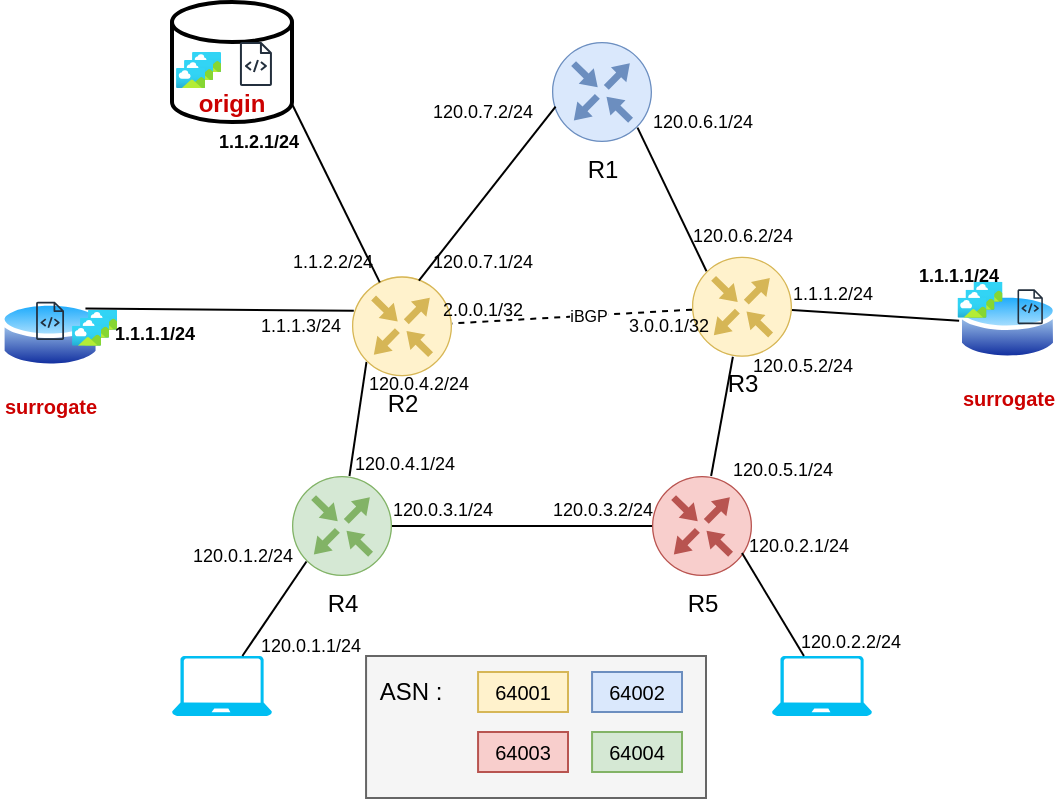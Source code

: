 <mxfile version="24.8.6">
  <diagram name="Page-1" id="sa3ymXvd7jjZQVC8KvQ6">
    <mxGraphModel dx="402" dy="269" grid="1" gridSize="10" guides="1" tooltips="1" connect="1" arrows="1" fold="1" page="1" pageScale="1" pageWidth="827" pageHeight="1169" math="0" shadow="0">
      <root>
        <mxCell id="0" />
        <mxCell id="1" parent="0" />
        <mxCell id="0biuD_gMba5-ZeGTAxBz-9" value="" style="rounded=0;whiteSpace=wrap;html=1;fillColor=#f5f5f5;fontColor=#333333;strokeColor=#666666;" parent="1" vertex="1">
          <mxGeometry x="307.03" y="340" width="169.97" height="71" as="geometry" />
        </mxCell>
        <mxCell id="DSF0JdCFXwAlsFwlsIC3-1" value="R4" style="sketch=0;points=[[0.5,0,0],[1,0.5,0],[0.5,1,0],[0,0.5,0],[0.145,0.145,0],[0.856,0.145,0],[0.855,0.856,0],[0.145,0.855,0]];verticalLabelPosition=bottom;html=1;verticalAlign=top;aspect=fixed;align=center;pointerEvents=1;shape=mxgraph.cisco19.rect;prIcon=router;fillColor=#d5e8d4;strokeColor=#82b366;" parent="1" vertex="1">
          <mxGeometry x="270" y="250" width="50" height="50" as="geometry" />
        </mxCell>
        <mxCell id="DSF0JdCFXwAlsFwlsIC3-2" value="R5" style="sketch=0;points=[[0.5,0,0],[1,0.5,0],[0.5,1,0],[0,0.5,0],[0.145,0.145,0],[0.856,0.145,0],[0.855,0.856,0],[0.145,0.855,0]];verticalLabelPosition=bottom;html=1;verticalAlign=top;aspect=fixed;align=center;pointerEvents=1;shape=mxgraph.cisco19.rect;prIcon=router;fillColor=#f8cecc;strokeColor=#b85450;" parent="1" vertex="1">
          <mxGeometry x="450" y="250" width="50" height="50" as="geometry" />
        </mxCell>
        <mxCell id="DSF0JdCFXwAlsFwlsIC3-4" value="&lt;font color=&quot;#cc0000&quot; style=&quot;font-size: 10px;&quot;&gt;&lt;b&gt;surrogate&lt;/b&gt;&lt;/font&gt;" style="image;aspect=fixed;perimeter=ellipsePerimeter;html=1;align=center;shadow=0;dashed=0;spacingTop=3;image=img/lib/active_directory/database.svg;" parent="1" vertex="1">
          <mxGeometry x="124.04" y="160.82" width="50" height="37" as="geometry" />
        </mxCell>
        <mxCell id="DSF0JdCFXwAlsFwlsIC3-5" value="&lt;font color=&quot;#cc0000&quot; style=&quot;font-size: 10px;&quot;&gt;&lt;b&gt;surrogate&lt;/b&gt;&lt;/font&gt;" style="image;aspect=fixed;perimeter=ellipsePerimeter;html=1;align=center;shadow=0;dashed=0;spacingTop=3;image=img/lib/active_directory/database.svg;imageBackground=none;" parent="1" vertex="1">
          <mxGeometry x="602.73" y="156.82" width="50" height="37" as="geometry" />
        </mxCell>
        <mxCell id="DSF0JdCFXwAlsFwlsIC3-8" value="&lt;b&gt;&lt;font color=&quot;#cc0000&quot;&gt;origin&lt;/font&gt;&lt;/b&gt;" style="strokeWidth=2;html=1;shape=mxgraph.flowchart.database;whiteSpace=wrap;verticalAlign=bottom;" parent="1" vertex="1">
          <mxGeometry x="210" y="13.0" width="60" height="60" as="geometry" />
        </mxCell>
        <mxCell id="DSF0JdCFXwAlsFwlsIC3-9" value="R1" style="sketch=0;points=[[0.5,0,0],[1,0.5,0],[0.5,1,0],[0,0.5,0],[0.145,0.145,0],[0.856,0.145,0],[0.855,0.856,0],[0.145,0.855,0]];verticalLabelPosition=bottom;html=1;verticalAlign=top;aspect=fixed;align=center;pointerEvents=1;shape=mxgraph.cisco19.rect;prIcon=router;fillColor=#dae8fc;strokeColor=#6c8ebf;" parent="1" vertex="1">
          <mxGeometry x="400" y="33" width="50" height="50" as="geometry" />
        </mxCell>
        <mxCell id="DSF0JdCFXwAlsFwlsIC3-23" style="edgeStyle=orthogonalEdgeStyle;rounded=0;orthogonalLoop=1;jettySize=auto;html=1;entryX=0;entryY=0.5;entryDx=0;entryDy=0;entryPerimeter=0;endArrow=none;endFill=0;" parent="1" source="DSF0JdCFXwAlsFwlsIC3-1" target="DSF0JdCFXwAlsFwlsIC3-2" edge="1">
          <mxGeometry relative="1" as="geometry" />
        </mxCell>
        <mxCell id="DSF0JdCFXwAlsFwlsIC3-26" value="" style="sketch=0;outlineConnect=0;fontColor=#232F3E;gradientColor=none;fillColor=#232F3D;strokeColor=none;dashed=0;verticalLabelPosition=bottom;verticalAlign=top;align=center;html=1;fontSize=12;fontStyle=0;aspect=fixed;pointerEvents=1;shape=mxgraph.aws4.source_code;" parent="1" vertex="1">
          <mxGeometry x="142.03" y="162.82" width="14.01" height="19.18" as="geometry" />
        </mxCell>
        <mxCell id="DSF0JdCFXwAlsFwlsIC3-27" value="" style="sketch=0;outlineConnect=0;fontColor=#232F3E;gradientColor=none;fillColor=#232F3D;strokeColor=none;dashed=0;verticalLabelPosition=bottom;verticalAlign=top;align=center;html=1;fontSize=12;fontStyle=0;aspect=fixed;pointerEvents=1;shape=mxgraph.aws4.source_code;" parent="1" vertex="1">
          <mxGeometry x="632.73" y="156.66" width="12.73" height="17.42" as="geometry" />
        </mxCell>
        <mxCell id="DSF0JdCFXwAlsFwlsIC3-28" value="" style="verticalLabelPosition=bottom;html=1;verticalAlign=top;align=center;strokeColor=none;fillColor=#00BEF2;shape=mxgraph.azure.laptop;pointerEvents=1;" parent="1" vertex="1">
          <mxGeometry x="210" y="340" width="50" height="30" as="geometry" />
        </mxCell>
        <mxCell id="DSF0JdCFXwAlsFwlsIC3-29" value="" style="verticalLabelPosition=bottom;html=1;verticalAlign=top;align=center;strokeColor=none;fillColor=#00BEF2;shape=mxgraph.azure.laptop;pointerEvents=1;" parent="1" vertex="1">
          <mxGeometry x="510" y="340" width="50" height="30" as="geometry" />
        </mxCell>
        <mxCell id="DSF0JdCFXwAlsFwlsIC3-30" style="rounded=0;orthogonalLoop=1;jettySize=auto;html=1;entryX=0.9;entryY=0.771;entryDx=0;entryDy=0;entryPerimeter=0;endArrow=none;endFill=0;" parent="1" source="DSF0JdCFXwAlsFwlsIC3-29" target="DSF0JdCFXwAlsFwlsIC3-2" edge="1">
          <mxGeometry relative="1" as="geometry" />
        </mxCell>
        <mxCell id="DSF0JdCFXwAlsFwlsIC3-31" style="rounded=0;orthogonalLoop=1;jettySize=auto;html=1;entryX=0.145;entryY=0.855;entryDx=0;entryDy=0;entryPerimeter=0;endArrow=none;endFill=0;" parent="1" source="DSF0JdCFXwAlsFwlsIC3-28" target="DSF0JdCFXwAlsFwlsIC3-1" edge="1">
          <mxGeometry relative="1" as="geometry" />
        </mxCell>
        <mxCell id="DSF0JdCFXwAlsFwlsIC3-34" value="" style="sketch=0;outlineConnect=0;fontColor=#232F3E;gradientColor=none;fillColor=#232F3D;strokeColor=none;dashed=0;verticalLabelPosition=bottom;verticalAlign=top;align=center;html=1;fontSize=12;fontStyle=0;aspect=fixed;pointerEvents=1;shape=mxgraph.aws4.source_code;" parent="1" vertex="1">
          <mxGeometry x="243.93" y="33" width="16.07" height="22" as="geometry" />
        </mxCell>
        <mxCell id="DSF0JdCFXwAlsFwlsIC3-35" value="" style="image;aspect=fixed;html=1;points=[];align=center;fontSize=12;image=img/lib/azure2/general/Image.svg;" parent="1" vertex="1">
          <mxGeometry x="220.0" y="38" width="14.55" height="10" as="geometry" />
        </mxCell>
        <mxCell id="DSF0JdCFXwAlsFwlsIC3-36" value="" style="image;aspect=fixed;html=1;points=[];align=center;fontSize=12;image=img/lib/azure2/general/Image.svg;" parent="1" vertex="1">
          <mxGeometry x="216.0" y="42" width="14.55" height="10" as="geometry" />
        </mxCell>
        <mxCell id="DSF0JdCFXwAlsFwlsIC3-37" value="" style="image;aspect=fixed;html=1;points=[];align=center;fontSize=12;image=img/lib/azure2/general/Image.svg;" parent="1" vertex="1">
          <mxGeometry x="212" y="46" width="14.55" height="10" as="geometry" />
        </mxCell>
        <mxCell id="DSF0JdCFXwAlsFwlsIC3-38" value="" style="image;aspect=fixed;html=1;points=[];align=center;fontSize=12;image=img/lib/azure2/general/Image.svg;" parent="1" vertex="1">
          <mxGeometry x="610.73" y="152.82" width="14.55" height="10" as="geometry" />
        </mxCell>
        <mxCell id="DSF0JdCFXwAlsFwlsIC3-39" value="" style="image;aspect=fixed;html=1;points=[];align=center;fontSize=12;image=img/lib/azure2/general/Image.svg;" parent="1" vertex="1">
          <mxGeometry x="606.73" y="156.82" width="14.55" height="10" as="geometry" />
        </mxCell>
        <mxCell id="DSF0JdCFXwAlsFwlsIC3-40" value="" style="image;aspect=fixed;html=1;points=[];align=center;fontSize=12;image=img/lib/azure2/general/Image.svg;" parent="1" vertex="1">
          <mxGeometry x="602.73" y="160.82" width="14.55" height="10" as="geometry" />
        </mxCell>
        <mxCell id="DSF0JdCFXwAlsFwlsIC3-41" value="" style="image;aspect=fixed;html=1;points=[];align=center;fontSize=12;image=img/lib/azure2/general/Image.svg;" parent="1" vertex="1">
          <mxGeometry x="168.0" y="166.82" width="14.55" height="10" as="geometry" />
        </mxCell>
        <mxCell id="DSF0JdCFXwAlsFwlsIC3-42" value="" style="image;aspect=fixed;html=1;points=[];align=center;fontSize=12;image=img/lib/azure2/general/Image.svg;" parent="1" vertex="1">
          <mxGeometry x="164.0" y="170.82" width="14.55" height="10" as="geometry" />
        </mxCell>
        <mxCell id="DSF0JdCFXwAlsFwlsIC3-43" value="" style="image;aspect=fixed;html=1;points=[];align=center;fontSize=12;image=img/lib/azure2/general/Image.svg;" parent="1" vertex="1">
          <mxGeometry x="160.0" y="174.82" width="14.55" height="10" as="geometry" />
        </mxCell>
        <mxCell id="DSF0JdCFXwAlsFwlsIC3-44" value="&lt;font style=&quot;font-size: 9px;&quot;&gt;120.0.1.1/24&lt;/font&gt;" style="text;html=1;align=center;verticalAlign=middle;resizable=0;points=[];autosize=1;strokeColor=none;fillColor=none;fontSize=9;" parent="1" vertex="1">
          <mxGeometry x="243.96" y="325" width="70" height="20" as="geometry" />
        </mxCell>
        <mxCell id="DSF0JdCFXwAlsFwlsIC3-45" value="&lt;font style=&quot;font-size: 9px;&quot;&gt;120.0.1.2/24&lt;/font&gt;" style="text;html=1;align=center;verticalAlign=middle;resizable=0;points=[];autosize=1;strokeColor=none;fillColor=none;fontSize=9;" parent="1" vertex="1">
          <mxGeometry x="210" y="280" width="70" height="20" as="geometry" />
        </mxCell>
        <mxCell id="DSF0JdCFXwAlsFwlsIC3-46" value="&lt;font style=&quot;font-size: 9px;&quot;&gt;120.0.2.1/24&lt;/font&gt;" style="text;html=1;align=center;verticalAlign=middle;resizable=0;points=[];autosize=1;strokeColor=none;fillColor=none;fontSize=9;" parent="1" vertex="1">
          <mxGeometry x="488.08" y="275" width="70" height="20" as="geometry" />
        </mxCell>
        <mxCell id="DSF0JdCFXwAlsFwlsIC3-47" value="&lt;font style=&quot;font-size: 9px;&quot;&gt;120.0.2.2/24&lt;/font&gt;" style="text;html=1;align=center;verticalAlign=middle;resizable=0;points=[];autosize=1;strokeColor=none;fillColor=none;fontSize=9;" parent="1" vertex="1">
          <mxGeometry x="514" y="323" width="70" height="20" as="geometry" />
        </mxCell>
        <mxCell id="DSF0JdCFXwAlsFwlsIC3-48" value="&lt;font style=&quot;font-size: 9px;&quot;&gt;120.0.3.1/24&lt;/font&gt;" style="text;html=1;align=center;verticalAlign=middle;resizable=0;points=[];autosize=1;strokeColor=none;fillColor=none;fontSize=9;" parent="1" vertex="1">
          <mxGeometry x="310.03" y="257" width="70" height="20" as="geometry" />
        </mxCell>
        <mxCell id="DSF0JdCFXwAlsFwlsIC3-49" value="&lt;font style=&quot;font-size: 9px;&quot;&gt;120.0.3.2/24&lt;/font&gt;" style="text;html=1;align=center;verticalAlign=middle;resizable=0;points=[];autosize=1;strokeColor=none;fillColor=none;fontSize=9;" parent="1" vertex="1">
          <mxGeometry x="390" y="257" width="70" height="20" as="geometry" />
        </mxCell>
        <mxCell id="DSF0JdCFXwAlsFwlsIC3-53" style="rounded=0;orthogonalLoop=1;jettySize=auto;html=1;endArrow=none;endFill=0;" parent="1" source="DSF0JdCFXwAlsFwlsIC3-50" target="DSF0JdCFXwAlsFwlsIC3-2" edge="1">
          <mxGeometry relative="1" as="geometry" />
        </mxCell>
        <mxCell id="FCGqkRjF3n-NjVn0pTt9-3" style="rounded=0;orthogonalLoop=1;jettySize=auto;html=1;endArrow=none;endFill=0;dashed=1;" edge="1" parent="1" source="DSF0JdCFXwAlsFwlsIC3-50" target="DSF0JdCFXwAlsFwlsIC3-55">
          <mxGeometry relative="1" as="geometry" />
        </mxCell>
        <mxCell id="FCGqkRjF3n-NjVn0pTt9-4" value="&lt;font style=&quot;font-size: 8px;&quot;&gt;iBGP&lt;/font&gt;" style="edgeLabel;html=1;align=center;verticalAlign=middle;resizable=0;points=[];" vertex="1" connectable="0" parent="FCGqkRjF3n-NjVn0pTt9-3">
          <mxGeometry x="-0.134" y="-1" relative="1" as="geometry">
            <mxPoint as="offset" />
          </mxGeometry>
        </mxCell>
        <mxCell id="DSF0JdCFXwAlsFwlsIC3-50" value="R3" style="sketch=0;points=[[0.5,0,0],[1,0.5,0],[0.5,1,0],[0,0.5,0],[0.145,0.145,0],[0.856,0.145,0],[0.855,0.856,0],[0.145,0.855,0]];verticalLabelPosition=bottom;html=1;verticalAlign=top;aspect=fixed;align=center;pointerEvents=1;shape=mxgraph.cisco19.rect;prIcon=router;fillColor=#fff2cc;strokeColor=#d6b656;horizontal=1;" parent="1" vertex="1">
          <mxGeometry x="470" y="140.37" width="50" height="50" as="geometry" />
        </mxCell>
        <mxCell id="DSF0JdCFXwAlsFwlsIC3-54" style="rounded=0;orthogonalLoop=1;jettySize=auto;html=1;entryX=0.017;entryY=0.422;entryDx=0;entryDy=0;entryPerimeter=0;endArrow=none;endFill=0;" parent="1" source="DSF0JdCFXwAlsFwlsIC3-50" target="DSF0JdCFXwAlsFwlsIC3-5" edge="1">
          <mxGeometry relative="1" as="geometry" />
        </mxCell>
        <mxCell id="DSF0JdCFXwAlsFwlsIC3-58" style="rounded=0;orthogonalLoop=1;jettySize=auto;html=1;exitX=0.145;exitY=0.855;exitDx=0;exitDy=0;exitPerimeter=0;endArrow=none;endFill=0;" parent="1" source="DSF0JdCFXwAlsFwlsIC3-55" target="DSF0JdCFXwAlsFwlsIC3-1" edge="1">
          <mxGeometry relative="1" as="geometry" />
        </mxCell>
        <mxCell id="DSF0JdCFXwAlsFwlsIC3-106" style="rounded=0;orthogonalLoop=1;jettySize=auto;html=1;exitX=0.018;exitY=0.345;exitDx=0;exitDy=0;exitPerimeter=0;entryX=1;entryY=0;entryDx=0;entryDy=0;endArrow=none;endFill=0;" parent="1" source="DSF0JdCFXwAlsFwlsIC3-55" target="DSF0JdCFXwAlsFwlsIC3-4" edge="1">
          <mxGeometry relative="1" as="geometry" />
        </mxCell>
        <mxCell id="DSF0JdCFXwAlsFwlsIC3-55" value="R2" style="sketch=0;points=[[0.5,0,0],[1,0.5,0],[0.5,1,0],[0,0.5,0],[0.145,0.145,0],[0.856,0.145,0],[0.855,0.856,0],[0.145,0.855,0]];verticalLabelPosition=bottom;html=1;verticalAlign=top;aspect=fixed;align=center;pointerEvents=1;shape=mxgraph.cisco19.rect;prIcon=router;fillColor=#fff2cc;strokeColor=#d6b656;" parent="1" vertex="1">
          <mxGeometry x="300" y="150.18" width="50" height="50" as="geometry" />
        </mxCell>
        <mxCell id="DSF0JdCFXwAlsFwlsIC3-67" value="&lt;font style=&quot;font-size: 9px;&quot;&gt;1.1.1.1/24&lt;/font&gt;" style="text;html=1;align=center;verticalAlign=middle;resizable=0;points=[];autosize=1;strokeColor=none;fillColor=none;fontSize=9;fontStyle=1" parent="1" vertex="1">
          <mxGeometry x="170.55" y="169.32" width="60" height="20" as="geometry" />
        </mxCell>
        <mxCell id="DSF0JdCFXwAlsFwlsIC3-68" value="&lt;font style=&quot;font-size: 9px;&quot;&gt;1.1.1.1/24&lt;/font&gt;" style="text;html=1;align=center;verticalAlign=middle;resizable=0;points=[];autosize=1;strokeColor=none;fillColor=none;fontSize=9;fontStyle=1" parent="1" vertex="1">
          <mxGeometry x="572.73" y="140.37" width="60" height="20" as="geometry" />
        </mxCell>
        <mxCell id="DSF0JdCFXwAlsFwlsIC3-73" style="rounded=0;orthogonalLoop=1;jettySize=auto;html=1;exitX=0.669;exitY=0.042;exitDx=0;exitDy=0;exitPerimeter=0;entryX=0.036;entryY=0.646;entryDx=0;entryDy=0;entryPerimeter=0;endArrow=none;endFill=0;" parent="1" source="DSF0JdCFXwAlsFwlsIC3-55" target="DSF0JdCFXwAlsFwlsIC3-9" edge="1">
          <mxGeometry relative="1" as="geometry" />
        </mxCell>
        <mxCell id="DSF0JdCFXwAlsFwlsIC3-74" value="&lt;font style=&quot;font-size: 9px;&quot;&gt;120.0.4.1/24&lt;/font&gt;" style="text;html=1;align=center;verticalAlign=middle;resizable=0;points=[];autosize=1;strokeColor=none;fillColor=none;fontSize=9;" parent="1" vertex="1">
          <mxGeometry x="291" y="234" width="70" height="20" as="geometry" />
        </mxCell>
        <mxCell id="DSF0JdCFXwAlsFwlsIC3-75" value="&lt;font style=&quot;font-size: 9px;&quot;&gt;120.0.5.1/24&lt;/font&gt;" style="text;html=1;align=center;verticalAlign=middle;resizable=0;points=[];autosize=1;strokeColor=none;fillColor=none;fontSize=9;" parent="1" vertex="1">
          <mxGeometry x="480" y="237" width="70" height="20" as="geometry" />
        </mxCell>
        <mxCell id="DSF0JdCFXwAlsFwlsIC3-76" value="&lt;font style=&quot;font-size: 9px;&quot;&gt;120.0.4.2/24&lt;/font&gt;" style="text;html=1;align=center;verticalAlign=middle;resizable=0;points=[];autosize=1;strokeColor=none;fillColor=none;fontSize=9;" parent="1" vertex="1">
          <mxGeometry x="298" y="194" width="70" height="20" as="geometry" />
        </mxCell>
        <mxCell id="DSF0JdCFXwAlsFwlsIC3-77" value="&lt;font style=&quot;font-size: 9px;&quot;&gt;120.0.5.2/24&lt;/font&gt;" style="text;html=1;align=center;verticalAlign=middle;resizable=0;points=[];autosize=1;strokeColor=none;fillColor=none;fontSize=9;" parent="1" vertex="1">
          <mxGeometry x="490" y="185.18" width="70" height="20" as="geometry" />
        </mxCell>
        <mxCell id="DSF0JdCFXwAlsFwlsIC3-79" value="&lt;font style=&quot;font-size: 9px;&quot;&gt;1.1.1.2/24&lt;/font&gt;" style="text;html=1;align=center;verticalAlign=middle;resizable=0;points=[];autosize=1;strokeColor=none;fillColor=none;fontSize=9;fontStyle=0" parent="1" vertex="1">
          <mxGeometry x="510" y="149.32" width="60" height="20" as="geometry" />
        </mxCell>
        <mxCell id="DSF0JdCFXwAlsFwlsIC3-81" value="&lt;font style=&quot;font-size: 9px;&quot;&gt;1.1.1.3/24&lt;/font&gt;" style="text;html=1;align=center;verticalAlign=middle;resizable=0;points=[];autosize=1;strokeColor=none;fillColor=none;fontSize=9;fontStyle=0" parent="1" vertex="1">
          <mxGeometry x="243.96" y="165.18" width="60" height="20" as="geometry" />
        </mxCell>
        <mxCell id="DSF0JdCFXwAlsFwlsIC3-83" value="&lt;font style=&quot;font-size: 9px;&quot;&gt;120.0.6.2/24&lt;/font&gt;" style="text;html=1;align=center;verticalAlign=middle;resizable=0;points=[];autosize=1;strokeColor=none;fillColor=none;fontSize=9;" parent="1" vertex="1">
          <mxGeometry x="460" y="120.37" width="70" height="20" as="geometry" />
        </mxCell>
        <mxCell id="DSF0JdCFXwAlsFwlsIC3-84" value="&lt;font style=&quot;font-size: 9px;&quot;&gt;120.0.6.1/24&lt;/font&gt;" style="text;html=1;align=center;verticalAlign=middle;resizable=0;points=[];autosize=1;strokeColor=none;fillColor=none;fontSize=9;" parent="1" vertex="1">
          <mxGeometry x="440" y="63" width="70" height="20" as="geometry" />
        </mxCell>
        <mxCell id="DSF0JdCFXwAlsFwlsIC3-86" style="rounded=0;orthogonalLoop=1;jettySize=auto;html=1;exitX=0.855;exitY=0.856;exitDx=0;exitDy=0;exitPerimeter=0;entryX=0.145;entryY=0.145;entryDx=0;entryDy=0;entryPerimeter=0;endArrow=none;endFill=0;" parent="1" source="DSF0JdCFXwAlsFwlsIC3-9" target="DSF0JdCFXwAlsFwlsIC3-50" edge="1">
          <mxGeometry relative="1" as="geometry" />
        </mxCell>
        <mxCell id="DSF0JdCFXwAlsFwlsIC3-87" value="&lt;font style=&quot;font-size: 9px;&quot;&gt;120.0.7.2/24&lt;/font&gt;" style="text;html=1;align=center;verticalAlign=middle;resizable=0;points=[];autosize=1;strokeColor=none;fillColor=none;fontSize=9;" parent="1" vertex="1">
          <mxGeometry x="330" y="58" width="70" height="20" as="geometry" />
        </mxCell>
        <mxCell id="DSF0JdCFXwAlsFwlsIC3-88" value="&lt;font style=&quot;font-size: 9px;&quot;&gt;120.0.7.1/24&lt;/font&gt;" style="text;html=1;align=center;verticalAlign=middle;resizable=0;points=[];autosize=1;strokeColor=none;fillColor=none;fontSize=9;" parent="1" vertex="1">
          <mxGeometry x="330" y="132.82" width="70" height="20" as="geometry" />
        </mxCell>
        <mxCell id="DSF0JdCFXwAlsFwlsIC3-98" value="&lt;font style=&quot;font-size: 9px;&quot;&gt;1.1.2.1/24&lt;/font&gt;" style="text;html=1;align=center;verticalAlign=middle;resizable=0;points=[];autosize=1;strokeColor=none;fillColor=none;fontSize=9;fontStyle=1" parent="1" vertex="1">
          <mxGeometry x="222.96" y="73" width="60" height="20" as="geometry" />
        </mxCell>
        <mxCell id="DSF0JdCFXwAlsFwlsIC3-104" style="rounded=0;orthogonalLoop=1;jettySize=auto;html=1;exitX=0.278;exitY=0.06;exitDx=0;exitDy=0;exitPerimeter=0;entryX=1;entryY=0.85;entryDx=0;entryDy=0;entryPerimeter=0;endArrow=none;endFill=0;" parent="1" source="DSF0JdCFXwAlsFwlsIC3-55" target="DSF0JdCFXwAlsFwlsIC3-8" edge="1">
          <mxGeometry relative="1" as="geometry" />
        </mxCell>
        <mxCell id="DSF0JdCFXwAlsFwlsIC3-105" value="&lt;font style=&quot;font-size: 9px;&quot;&gt;1.1.2.2/24&lt;/font&gt;" style="text;html=1;align=center;verticalAlign=middle;resizable=0;points=[];autosize=1;strokeColor=none;fillColor=none;fontSize=9;fontStyle=0" parent="1" vertex="1">
          <mxGeometry x="260" y="132.82" width="60" height="20" as="geometry" />
        </mxCell>
        <mxCell id="0biuD_gMba5-ZeGTAxBz-2" value="&lt;font style=&quot;font-size: 10px;&quot;&gt;64001&lt;/font&gt;" style="text;html=1;align=center;verticalAlign=middle;whiteSpace=wrap;rounded=0;fillColor=#fff2cc;strokeColor=#d6b656;" parent="1" vertex="1">
          <mxGeometry x="363.03" y="348" width="44.97" height="20" as="geometry" />
        </mxCell>
        <mxCell id="0biuD_gMba5-ZeGTAxBz-3" value="&lt;font style=&quot;font-size: 10px;&quot;&gt;64003&lt;/font&gt;" style="text;html=1;align=center;verticalAlign=middle;whiteSpace=wrap;rounded=0;fillColor=#f8cecc;strokeColor=#b85450;" parent="1" vertex="1">
          <mxGeometry x="363.03" y="378" width="44.97" height="20" as="geometry" />
        </mxCell>
        <mxCell id="0biuD_gMba5-ZeGTAxBz-4" value="&lt;font style=&quot;font-size: 10px;&quot;&gt;64002&lt;/font&gt;" style="text;html=1;align=center;verticalAlign=middle;whiteSpace=wrap;rounded=0;fillColor=#dae8fc;strokeColor=#6c8ebf;" parent="1" vertex="1">
          <mxGeometry x="420.03" y="348" width="44.97" height="20" as="geometry" />
        </mxCell>
        <mxCell id="0biuD_gMba5-ZeGTAxBz-5" value="&lt;font style=&quot;font-size: 10px;&quot;&gt;64004&lt;/font&gt;" style="text;html=1;align=center;verticalAlign=middle;whiteSpace=wrap;rounded=0;fillColor=#d5e8d4;strokeColor=#82b366;" parent="1" vertex="1">
          <mxGeometry x="420.03" y="378" width="44.97" height="20" as="geometry" />
        </mxCell>
        <mxCell id="0biuD_gMba5-ZeGTAxBz-6" value="ASN :" style="text;html=1;align=center;verticalAlign=middle;resizable=0;points=[];autosize=1;strokeColor=none;fillColor=none;" parent="1" vertex="1">
          <mxGeometry x="303.96" y="343" width="50" height="30" as="geometry" />
        </mxCell>
        <mxCell id="FCGqkRjF3n-NjVn0pTt9-1" value="&lt;font style=&quot;font-size: 9px;&quot;&gt;2.0.0.1/32&lt;/font&gt;" style="text;html=1;align=center;verticalAlign=middle;resizable=0;points=[];autosize=1;strokeColor=none;fillColor=none;fontSize=9;" vertex="1" parent="1">
          <mxGeometry x="335" y="156.82" width="60" height="20" as="geometry" />
        </mxCell>
        <mxCell id="FCGqkRjF3n-NjVn0pTt9-2" value="&lt;font style=&quot;font-size: 9px;&quot;&gt;3.0.0.1/32&lt;/font&gt;" style="text;html=1;align=center;verticalAlign=middle;resizable=0;points=[];autosize=1;strokeColor=none;fillColor=none;fontSize=9;" vertex="1" parent="1">
          <mxGeometry x="428.08" y="165.32" width="60" height="20" as="geometry" />
        </mxCell>
      </root>
    </mxGraphModel>
  </diagram>
</mxfile>
